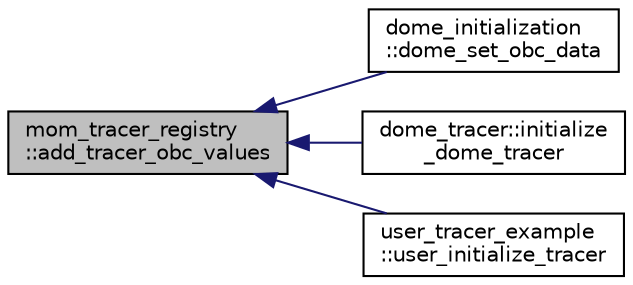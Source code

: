 digraph "mom_tracer_registry::add_tracer_obc_values"
{
 // INTERACTIVE_SVG=YES
  edge [fontname="Helvetica",fontsize="10",labelfontname="Helvetica",labelfontsize="10"];
  node [fontname="Helvetica",fontsize="10",shape=record];
  rankdir="LR";
  Node17 [label="mom_tracer_registry\l::add_tracer_obc_values",height=0.2,width=0.4,color="black", fillcolor="grey75", style="filled", fontcolor="black"];
  Node17 -> Node18 [dir="back",color="midnightblue",fontsize="10",style="solid",fontname="Helvetica"];
  Node18 [label="dome_initialization\l::dome_set_obc_data",height=0.2,width=0.4,color="black", fillcolor="white", style="filled",URL="$namespacedome__initialization.html#a58d65629715c8465e5343e9d2c7e37c0",tooltip="This subroutine sets the properties of flow at open boundary conditions. This particular example is f..."];
  Node17 -> Node19 [dir="back",color="midnightblue",fontsize="10",style="solid",fontname="Helvetica"];
  Node19 [label="dome_tracer::initialize\l_dome_tracer",height=0.2,width=0.4,color="black", fillcolor="white", style="filled",URL="$namespacedome__tracer.html#acbbc86d4dbc4997c0cd55aa498d2c668"];
  Node17 -> Node20 [dir="back",color="midnightblue",fontsize="10",style="solid",fontname="Helvetica"];
  Node20 [label="user_tracer_example\l::user_initialize_tracer",height=0.2,width=0.4,color="black", fillcolor="white", style="filled",URL="$namespaceuser__tracer__example.html#a16d417b6068f44605caf3573bf5f4de9"];
}
